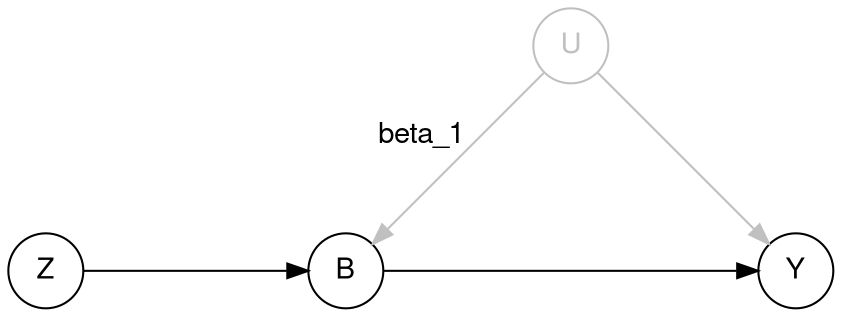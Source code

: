 digraph IV_DAG {
  layout=neato
  fontname="Helvetica,Arial,sans-serif"
  node [fontname="Helvetica,Arial,sans-serif", shape=circle]
  edge [fontname="Helvetica,Arial,sans-serif"]
  U [pos="1.5,1.5!", color=gray, fontcolor=gray];
  B [pos="0,0!"];
  Y [pos="3,0!"];
  Z [pos="-2,0!"];
  U -> B [color=gray, label=beta_1]; 
  U -> Y [color=gray]; 
  B -> Y;
  Z -> B;
}